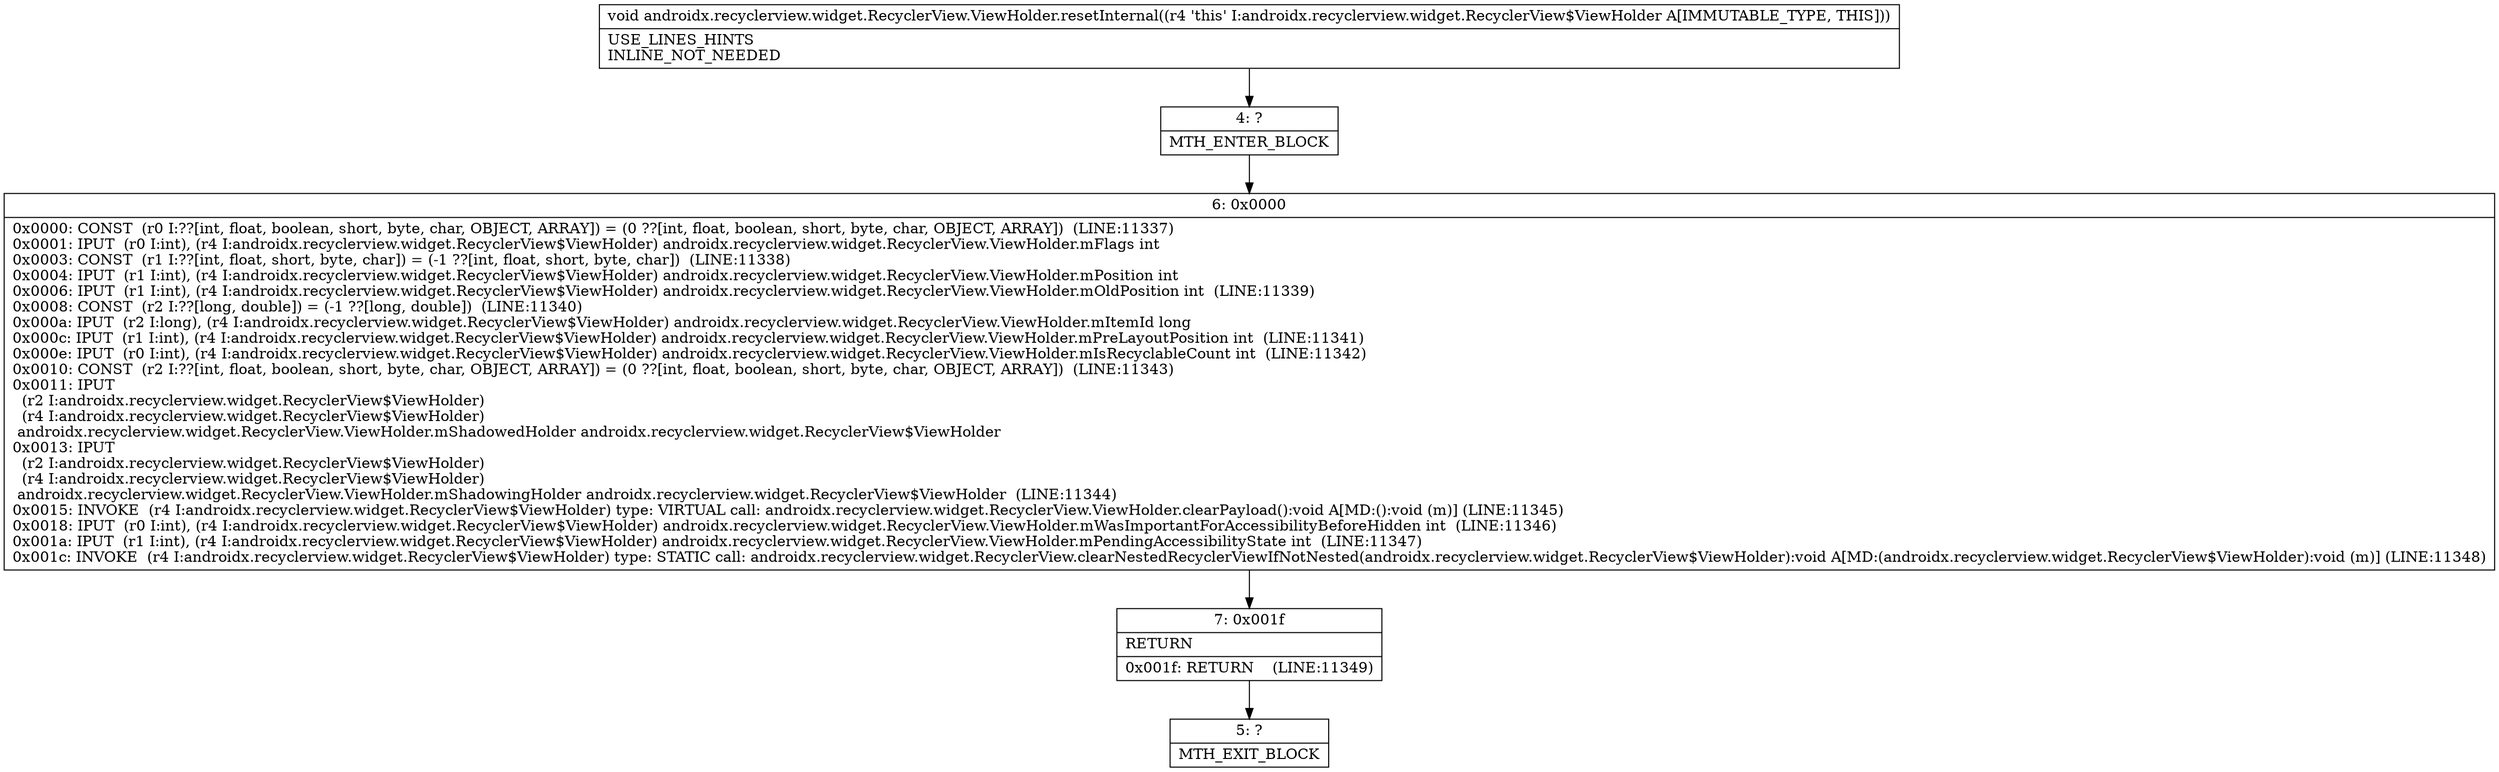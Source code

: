digraph "CFG forandroidx.recyclerview.widget.RecyclerView.ViewHolder.resetInternal()V" {
Node_4 [shape=record,label="{4\:\ ?|MTH_ENTER_BLOCK\l}"];
Node_6 [shape=record,label="{6\:\ 0x0000|0x0000: CONST  (r0 I:??[int, float, boolean, short, byte, char, OBJECT, ARRAY]) = (0 ??[int, float, boolean, short, byte, char, OBJECT, ARRAY])  (LINE:11337)\l0x0001: IPUT  (r0 I:int), (r4 I:androidx.recyclerview.widget.RecyclerView$ViewHolder) androidx.recyclerview.widget.RecyclerView.ViewHolder.mFlags int \l0x0003: CONST  (r1 I:??[int, float, short, byte, char]) = (\-1 ??[int, float, short, byte, char])  (LINE:11338)\l0x0004: IPUT  (r1 I:int), (r4 I:androidx.recyclerview.widget.RecyclerView$ViewHolder) androidx.recyclerview.widget.RecyclerView.ViewHolder.mPosition int \l0x0006: IPUT  (r1 I:int), (r4 I:androidx.recyclerview.widget.RecyclerView$ViewHolder) androidx.recyclerview.widget.RecyclerView.ViewHolder.mOldPosition int  (LINE:11339)\l0x0008: CONST  (r2 I:??[long, double]) = (\-1 ??[long, double])  (LINE:11340)\l0x000a: IPUT  (r2 I:long), (r4 I:androidx.recyclerview.widget.RecyclerView$ViewHolder) androidx.recyclerview.widget.RecyclerView.ViewHolder.mItemId long \l0x000c: IPUT  (r1 I:int), (r4 I:androidx.recyclerview.widget.RecyclerView$ViewHolder) androidx.recyclerview.widget.RecyclerView.ViewHolder.mPreLayoutPosition int  (LINE:11341)\l0x000e: IPUT  (r0 I:int), (r4 I:androidx.recyclerview.widget.RecyclerView$ViewHolder) androidx.recyclerview.widget.RecyclerView.ViewHolder.mIsRecyclableCount int  (LINE:11342)\l0x0010: CONST  (r2 I:??[int, float, boolean, short, byte, char, OBJECT, ARRAY]) = (0 ??[int, float, boolean, short, byte, char, OBJECT, ARRAY])  (LINE:11343)\l0x0011: IPUT  \l  (r2 I:androidx.recyclerview.widget.RecyclerView$ViewHolder)\l  (r4 I:androidx.recyclerview.widget.RecyclerView$ViewHolder)\l androidx.recyclerview.widget.RecyclerView.ViewHolder.mShadowedHolder androidx.recyclerview.widget.RecyclerView$ViewHolder \l0x0013: IPUT  \l  (r2 I:androidx.recyclerview.widget.RecyclerView$ViewHolder)\l  (r4 I:androidx.recyclerview.widget.RecyclerView$ViewHolder)\l androidx.recyclerview.widget.RecyclerView.ViewHolder.mShadowingHolder androidx.recyclerview.widget.RecyclerView$ViewHolder  (LINE:11344)\l0x0015: INVOKE  (r4 I:androidx.recyclerview.widget.RecyclerView$ViewHolder) type: VIRTUAL call: androidx.recyclerview.widget.RecyclerView.ViewHolder.clearPayload():void A[MD:():void (m)] (LINE:11345)\l0x0018: IPUT  (r0 I:int), (r4 I:androidx.recyclerview.widget.RecyclerView$ViewHolder) androidx.recyclerview.widget.RecyclerView.ViewHolder.mWasImportantForAccessibilityBeforeHidden int  (LINE:11346)\l0x001a: IPUT  (r1 I:int), (r4 I:androidx.recyclerview.widget.RecyclerView$ViewHolder) androidx.recyclerview.widget.RecyclerView.ViewHolder.mPendingAccessibilityState int  (LINE:11347)\l0x001c: INVOKE  (r4 I:androidx.recyclerview.widget.RecyclerView$ViewHolder) type: STATIC call: androidx.recyclerview.widget.RecyclerView.clearNestedRecyclerViewIfNotNested(androidx.recyclerview.widget.RecyclerView$ViewHolder):void A[MD:(androidx.recyclerview.widget.RecyclerView$ViewHolder):void (m)] (LINE:11348)\l}"];
Node_7 [shape=record,label="{7\:\ 0x001f|RETURN\l|0x001f: RETURN    (LINE:11349)\l}"];
Node_5 [shape=record,label="{5\:\ ?|MTH_EXIT_BLOCK\l}"];
MethodNode[shape=record,label="{void androidx.recyclerview.widget.RecyclerView.ViewHolder.resetInternal((r4 'this' I:androidx.recyclerview.widget.RecyclerView$ViewHolder A[IMMUTABLE_TYPE, THIS]))  | USE_LINES_HINTS\lINLINE_NOT_NEEDED\l}"];
MethodNode -> Node_4;Node_4 -> Node_6;
Node_6 -> Node_7;
Node_7 -> Node_5;
}

